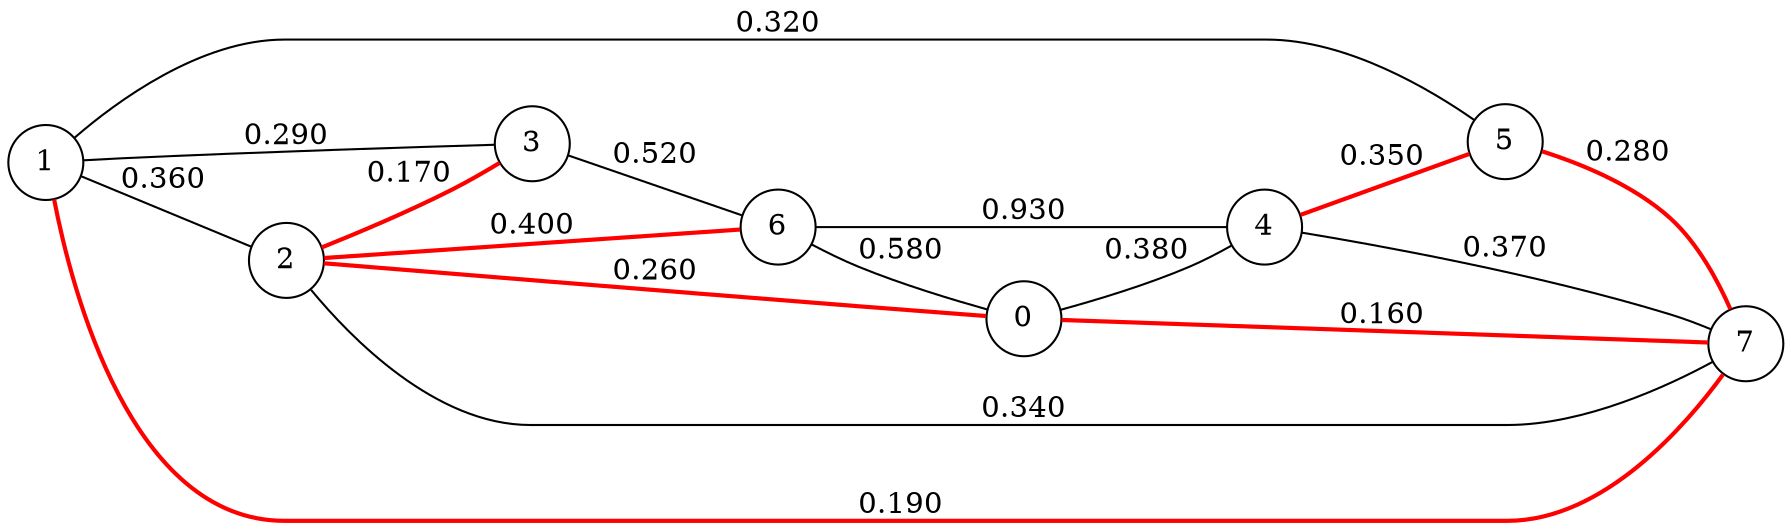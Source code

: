 graph {
rankdir = LR;
node [shape = circle];
4 -- 5 [label="0.350" color=red penwidth=2]
2 -- 7 [label="0.340" ]
4 -- 7 [label="0.370" ]
0 -- 7 [label="0.160" color=red penwidth=2]
0 -- 2 [label="0.260" color=red penwidth=2]
2 -- 3 [label="0.170" color=red penwidth=2]
1 -- 3 [label="0.290" ]
1 -- 5 [label="0.320" ]
6 -- 0 [label="0.580" ]
3 -- 6 [label="0.520" ]
6 -- 2 [label="0.400" color=red penwidth=2]
6 -- 4 [label="0.930" ]
5 -- 7 [label="0.280" color=red penwidth=2]
1 -- 7 [label="0.190" color=red penwidth=2]
1 -- 2 [label="0.360" ]
0 -- 4 [label="0.380" ]
}
